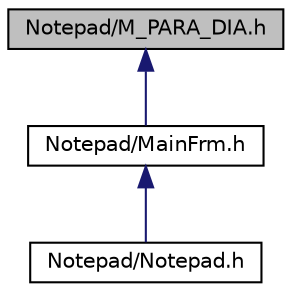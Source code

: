 digraph "Notepad/M_PARA_DIA.h"
{
  edge [fontname="Helvetica",fontsize="10",labelfontname="Helvetica",labelfontsize="10"];
  node [fontname="Helvetica",fontsize="10",shape=record];
  Node11 [label="Notepad/M_PARA_DIA.h",height=0.2,width=0.4,color="black", fillcolor="grey75", style="filled", fontcolor="black"];
  Node11 -> Node12 [dir="back",color="midnightblue",fontsize="10",style="solid",fontname="Helvetica"];
  Node12 [label="Notepad/MainFrm.h",height=0.2,width=0.4,color="black", fillcolor="white", style="filled",URL="$_main_frm_8h_source.html"];
  Node12 -> Node13 [dir="back",color="midnightblue",fontsize="10",style="solid",fontname="Helvetica"];
  Node13 [label="Notepad/Notepad.h",height=0.2,width=0.4,color="black", fillcolor="white", style="filled",URL="$_notepad_8h_source.html"];
}
